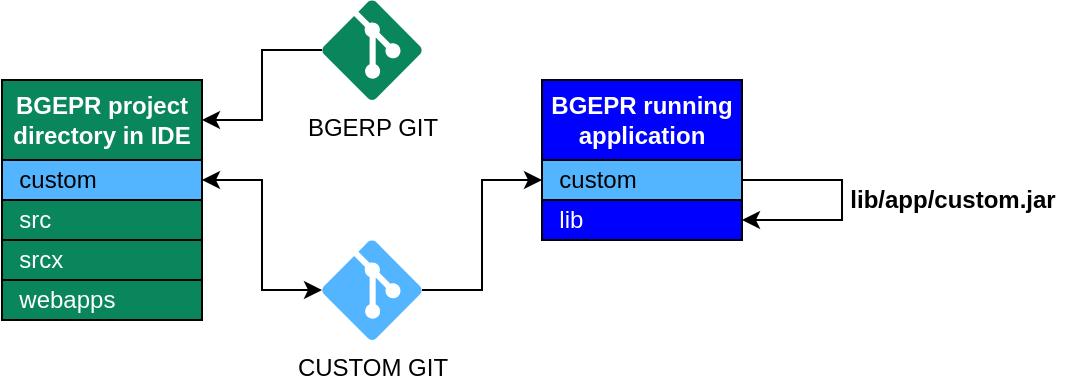 <mxfile compressed="false" version="15.4.0" type="device">
  <diagram id="ETWsS70P1tHz5V-jA7J0" name="Page-1">
    <mxGraphModel dx="1038" dy="616" grid="1" gridSize="10" guides="1" tooltips="1" connect="1" arrows="1" fold="1" page="1" pageScale="1" pageWidth="827" pageHeight="1169" math="0" shadow="0">
      <root>
        <mxCell id="0" />
        <mxCell id="1" parent="0" />
        <mxCell id="4" value="BGEPR project directory in IDE" style="rounded=0;whiteSpace=wrap;html=1;fillColor=#0a865d;fontColor=#FFFFFF;fontStyle=1" parent="1" vertex="1">
          <mxGeometry x="180" y="170" width="100" height="40" as="geometry" />
        </mxCell>
        <mxCell id="qZ7mvPWVtpQdx_aLzNMV-31" style="edgeStyle=orthogonalEdgeStyle;rounded=0;orthogonalLoop=1;jettySize=auto;html=1;exitX=0;exitY=0.5;exitDx=0;exitDy=0;exitPerimeter=0;entryX=1;entryY=0.5;entryDx=0;entryDy=0;fontColor=#FFFFFF;" edge="1" parent="1" source="24" target="4">
          <mxGeometry relative="1" as="geometry" />
        </mxCell>
        <mxCell id="24" value="BGERP GIT" style="verticalLabelPosition=bottom;html=1;verticalAlign=top;align=center;strokeColor=none;fillColor=#0a865d;shape=mxgraph.azure.git_repository;" parent="1" vertex="1">
          <mxGeometry x="340" y="130" width="50" height="50" as="geometry" />
        </mxCell>
        <mxCell id="qZ7mvPWVtpQdx_aLzNMV-39" style="edgeStyle=orthogonalEdgeStyle;rounded=0;orthogonalLoop=1;jettySize=auto;html=1;exitX=1;exitY=0.5;exitDx=0;exitDy=0;exitPerimeter=0;entryX=0;entryY=0.5;entryDx=0;entryDy=0;fontColor=#FFFFFF;startArrow=none;startFill=0;" edge="1" parent="1" source="qZ7mvPWVtpQdx_aLzNMV-26" target="qZ7mvPWVtpQdx_aLzNMV-36">
          <mxGeometry relative="1" as="geometry">
            <Array as="points">
              <mxPoint x="420" y="275" />
              <mxPoint x="420" y="220" />
            </Array>
          </mxGeometry>
        </mxCell>
        <mxCell id="qZ7mvPWVtpQdx_aLzNMV-26" value="CUSTOM GIT" style="verticalLabelPosition=bottom;html=1;verticalAlign=top;align=center;strokeColor=none;fillColor=#53B4FF;shape=mxgraph.azure.git_repository;" vertex="1" parent="1">
          <mxGeometry x="340" y="250" width="50" height="50" as="geometry" />
        </mxCell>
        <mxCell id="qZ7mvPWVtpQdx_aLzNMV-27" value="&amp;nbsp; src" style="rounded=0;whiteSpace=wrap;html=1;fillColor=#0a865d;fontColor=#FFFFFF;align=left;" vertex="1" parent="1">
          <mxGeometry x="180" y="230" width="100" height="20" as="geometry" />
        </mxCell>
        <mxCell id="qZ7mvPWVtpQdx_aLzNMV-28" value="&amp;nbsp; srcx" style="rounded=0;whiteSpace=wrap;html=1;fillColor=#0a865d;fontColor=#FFFFFF;align=left;" vertex="1" parent="1">
          <mxGeometry x="180" y="250" width="100" height="20" as="geometry" />
        </mxCell>
        <mxCell id="qZ7mvPWVtpQdx_aLzNMV-29" value="&amp;nbsp; webapps" style="rounded=0;whiteSpace=wrap;html=1;fillColor=#0a865d;fontColor=#FFFFFF;align=left;" vertex="1" parent="1">
          <mxGeometry x="180" y="270" width="100" height="20" as="geometry" />
        </mxCell>
        <mxCell id="qZ7mvPWVtpQdx_aLzNMV-34" style="edgeStyle=orthogonalEdgeStyle;rounded=0;orthogonalLoop=1;jettySize=auto;html=1;fontColor=#FFFFFF;startArrow=classic;startFill=1;" edge="1" parent="1" source="qZ7mvPWVtpQdx_aLzNMV-32" target="qZ7mvPWVtpQdx_aLzNMV-26">
          <mxGeometry relative="1" as="geometry">
            <Array as="points">
              <mxPoint x="310" y="220" />
              <mxPoint x="310" y="275" />
            </Array>
          </mxGeometry>
        </mxCell>
        <mxCell id="qZ7mvPWVtpQdx_aLzNMV-32" value="&amp;nbsp; custom" style="rounded=0;whiteSpace=wrap;html=1;fillColor=#53B4FF;fontColor=#000000;align=left;" vertex="1" parent="1">
          <mxGeometry x="180" y="210" width="100" height="20" as="geometry" />
        </mxCell>
        <mxCell id="qZ7mvPWVtpQdx_aLzNMV-35" value="BGEPR running application" style="rounded=0;whiteSpace=wrap;html=1;fillColor=#0000FF;fontColor=#FFFFFF;fontStyle=1" vertex="1" parent="1">
          <mxGeometry x="450" y="170" width="100" height="40" as="geometry" />
        </mxCell>
        <mxCell id="qZ7mvPWVtpQdx_aLzNMV-40" style="edgeStyle=orthogonalEdgeStyle;rounded=0;orthogonalLoop=1;jettySize=auto;html=1;exitX=1;exitY=0.5;exitDx=0;exitDy=0;fontColor=#FFFFFF;startArrow=none;startFill=0;entryX=1;entryY=0.5;entryDx=0;entryDy=0;" edge="1" parent="1" source="qZ7mvPWVtpQdx_aLzNMV-36" target="qZ7mvPWVtpQdx_aLzNMV-38">
          <mxGeometry relative="1" as="geometry">
            <mxPoint x="570" y="250" as="targetPoint" />
            <Array as="points">
              <mxPoint x="600" y="220" />
              <mxPoint x="600" y="240" />
            </Array>
          </mxGeometry>
        </mxCell>
        <mxCell id="qZ7mvPWVtpQdx_aLzNMV-36" value="&amp;nbsp; custom" style="rounded=0;whiteSpace=wrap;html=1;fillColor=#53B4FF;fontColor=#000000;align=left;" vertex="1" parent="1">
          <mxGeometry x="450" y="210" width="100" height="20" as="geometry" />
        </mxCell>
        <mxCell id="qZ7mvPWVtpQdx_aLzNMV-38" value="&amp;nbsp; lib" style="rounded=0;whiteSpace=wrap;html=1;fillColor=#0000FF;fontColor=#FFFFFF;align=left;" vertex="1" parent="1">
          <mxGeometry x="450" y="230" width="100" height="20" as="geometry" />
        </mxCell>
        <mxCell id="qZ7mvPWVtpQdx_aLzNMV-41" value="lib/app/custom.jar" style="text;html=1;resizable=0;autosize=1;align=center;verticalAlign=middle;points=[];fillColor=none;strokeColor=none;rounded=0;fontColor=#000000;fontStyle=1" vertex="1" parent="1">
          <mxGeometry x="595" y="220" width="120" height="20" as="geometry" />
        </mxCell>
      </root>
    </mxGraphModel>
  </diagram>
</mxfile>
